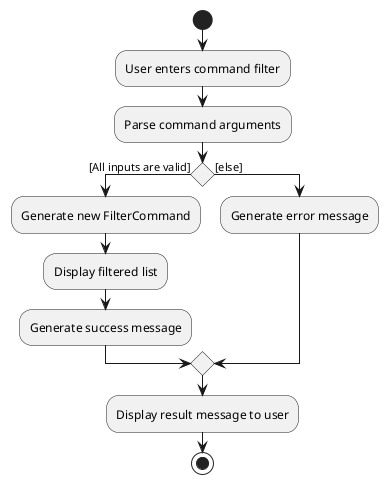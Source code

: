@startuml
start
:User enters command filter;
:Parse command arguments;
if () then ([All inputs are valid])
  :Generate new FilterCommand;
  :Display filtered list;
  :Generate success message;
else ([else])
  :Generate error message;
endif
:Display result message to user;
stop
@enduml
